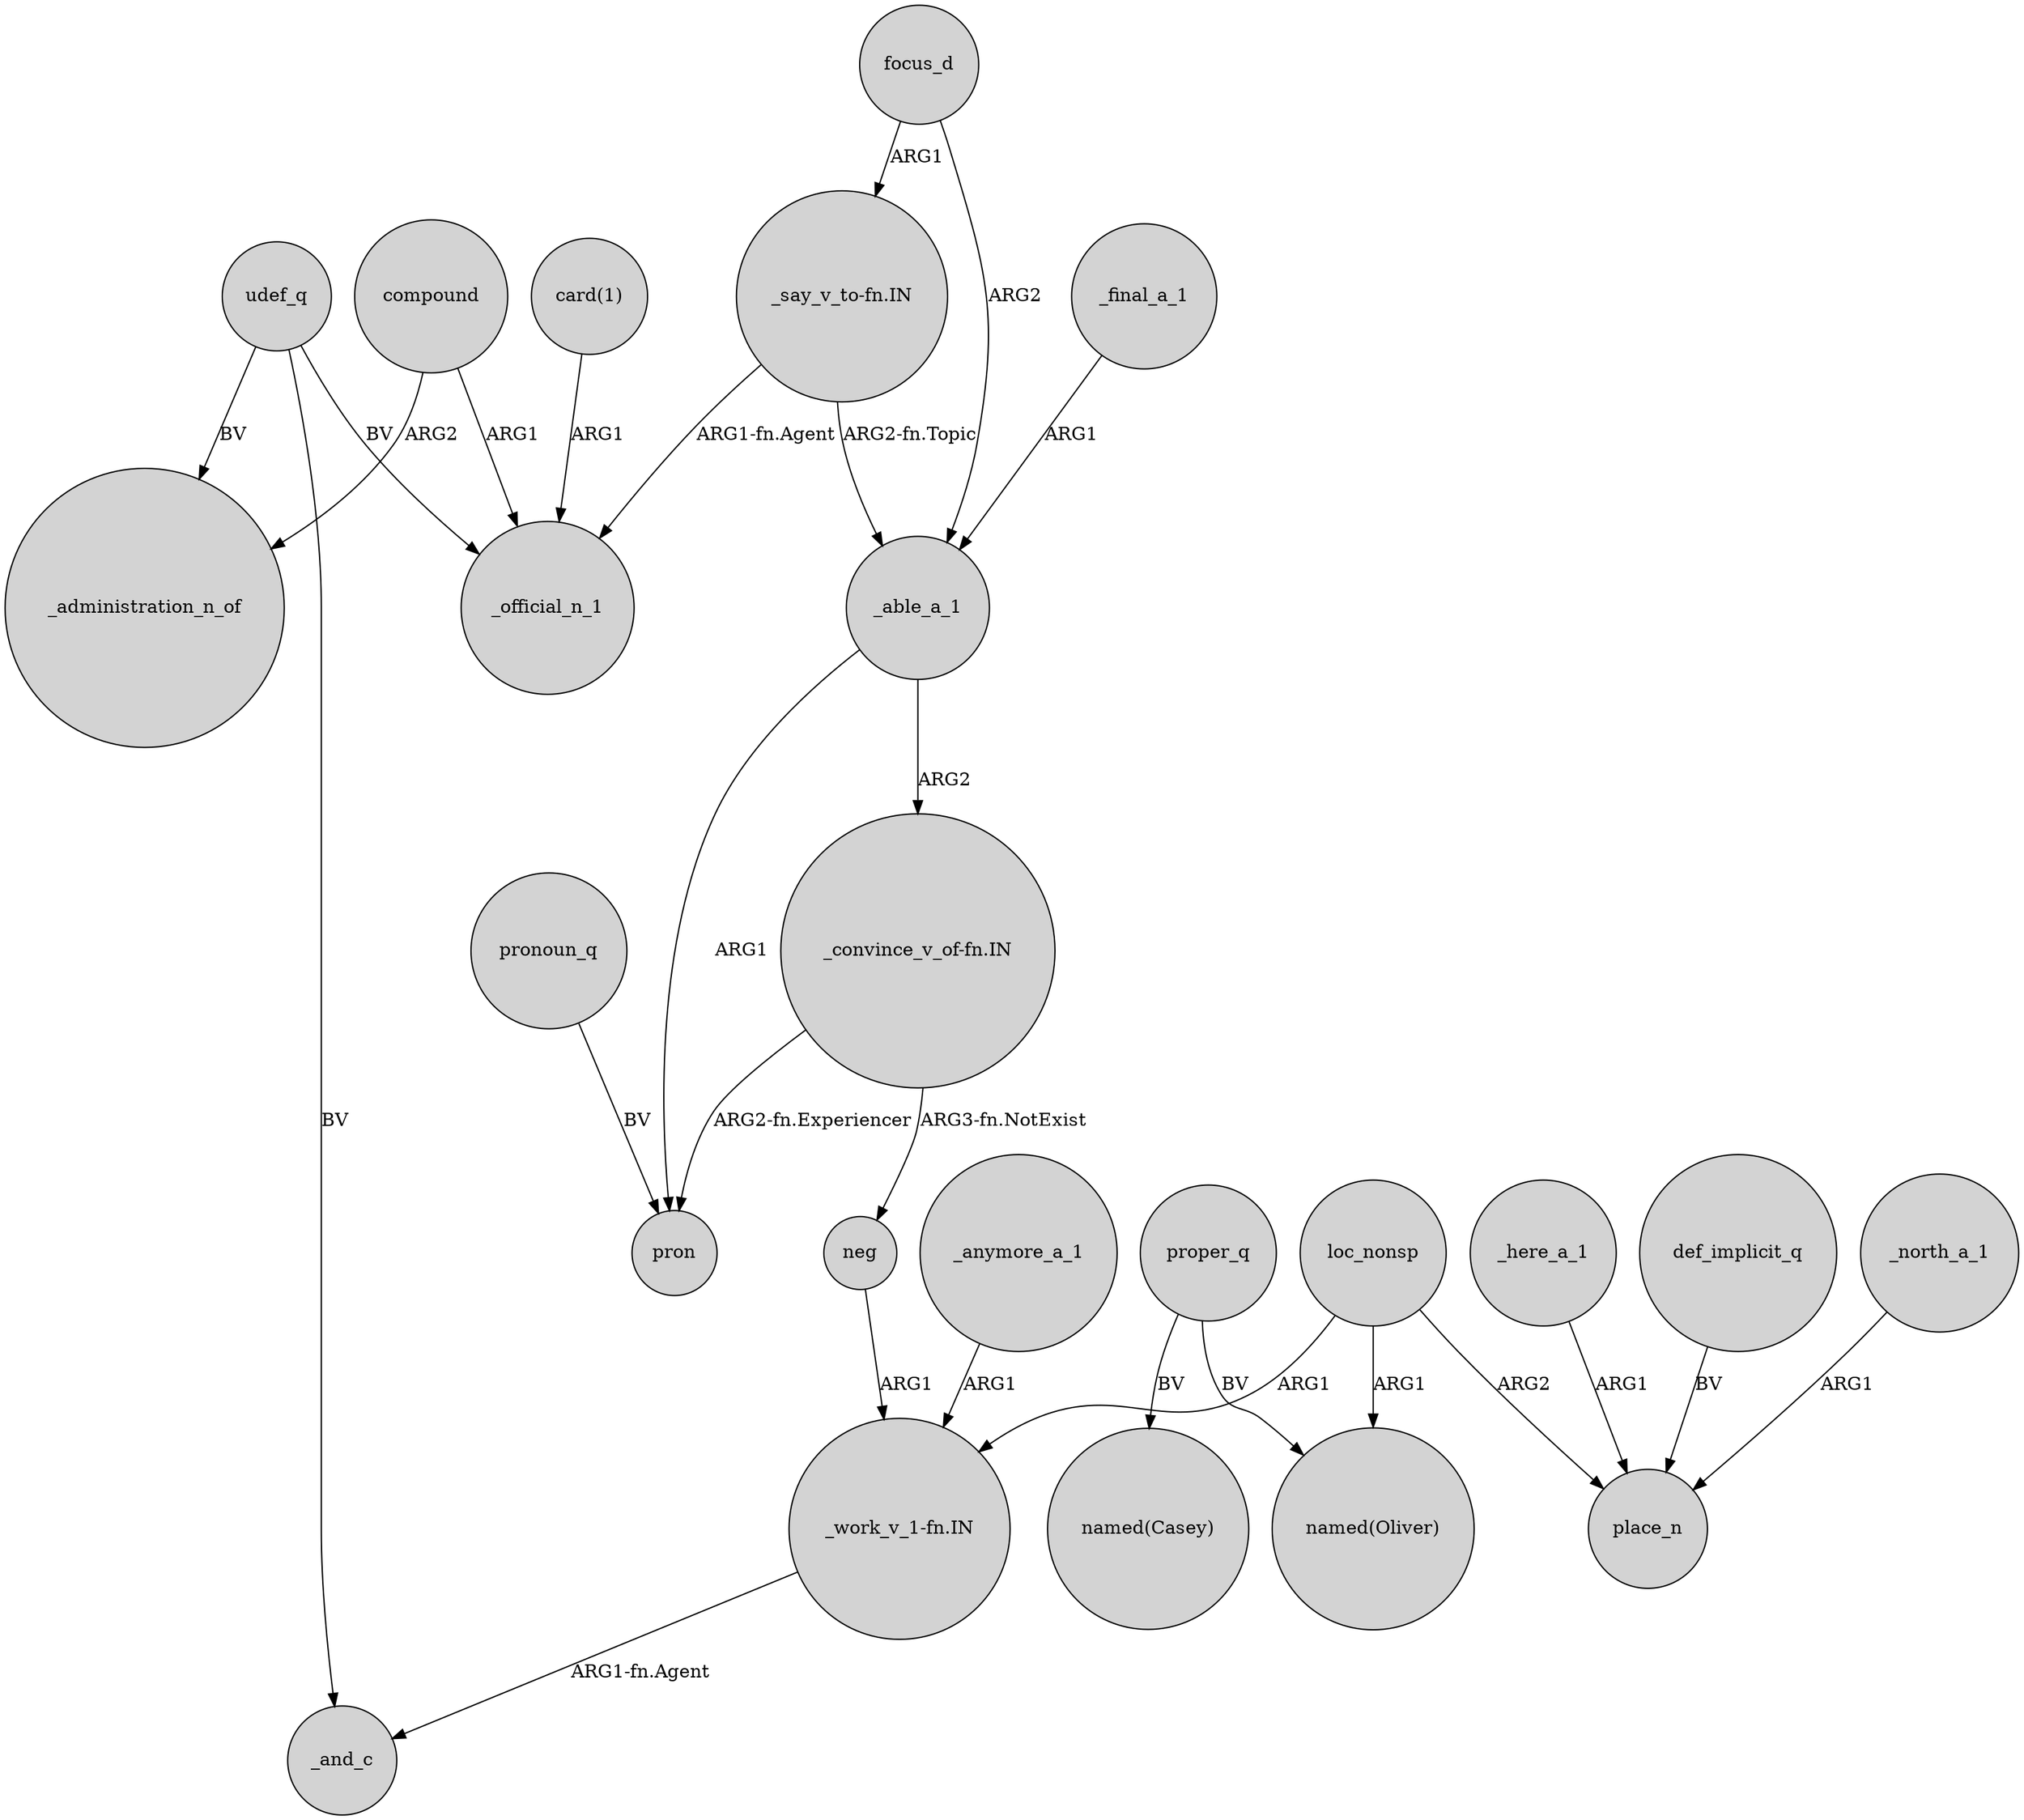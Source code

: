 digraph {
	node [shape=circle style=filled]
	"_work_v_1-fn.IN" -> _and_c [label="ARG1-fn.Agent"]
	udef_q -> _administration_n_of [label=BV]
	_here_a_1 -> place_n [label=ARG1]
	_anymore_a_1 -> "_work_v_1-fn.IN" [label=ARG1]
	"_say_v_to-fn.IN" -> _official_n_1 [label="ARG1-fn.Agent"]
	"_convince_v_of-fn.IN" -> neg [label="ARG3-fn.NotExist"]
	"card(1)" -> _official_n_1 [label=ARG1]
	compound -> _administration_n_of [label=ARG2]
	def_implicit_q -> place_n [label=BV]
	_able_a_1 -> "_convince_v_of-fn.IN" [label=ARG2]
	"_say_v_to-fn.IN" -> _able_a_1 [label="ARG2-fn.Topic"]
	pronoun_q -> pron [label=BV]
	proper_q -> "named(Oliver)" [label=BV]
	_final_a_1 -> _able_a_1 [label=ARG1]
	udef_q -> _official_n_1 [label=BV]
	proper_q -> "named(Casey)" [label=BV]
	"_convince_v_of-fn.IN" -> pron [label="ARG2-fn.Experiencer"]
	compound -> _official_n_1 [label=ARG1]
	loc_nonsp -> place_n [label=ARG2]
	loc_nonsp -> "_work_v_1-fn.IN" [label=ARG1]
	focus_d -> _able_a_1 [label=ARG2]
	_north_a_1 -> place_n [label=ARG1]
	udef_q -> _and_c [label=BV]
	_able_a_1 -> pron [label=ARG1]
	loc_nonsp -> "named(Oliver)" [label=ARG1]
	neg -> "_work_v_1-fn.IN" [label=ARG1]
	focus_d -> "_say_v_to-fn.IN" [label=ARG1]
}
